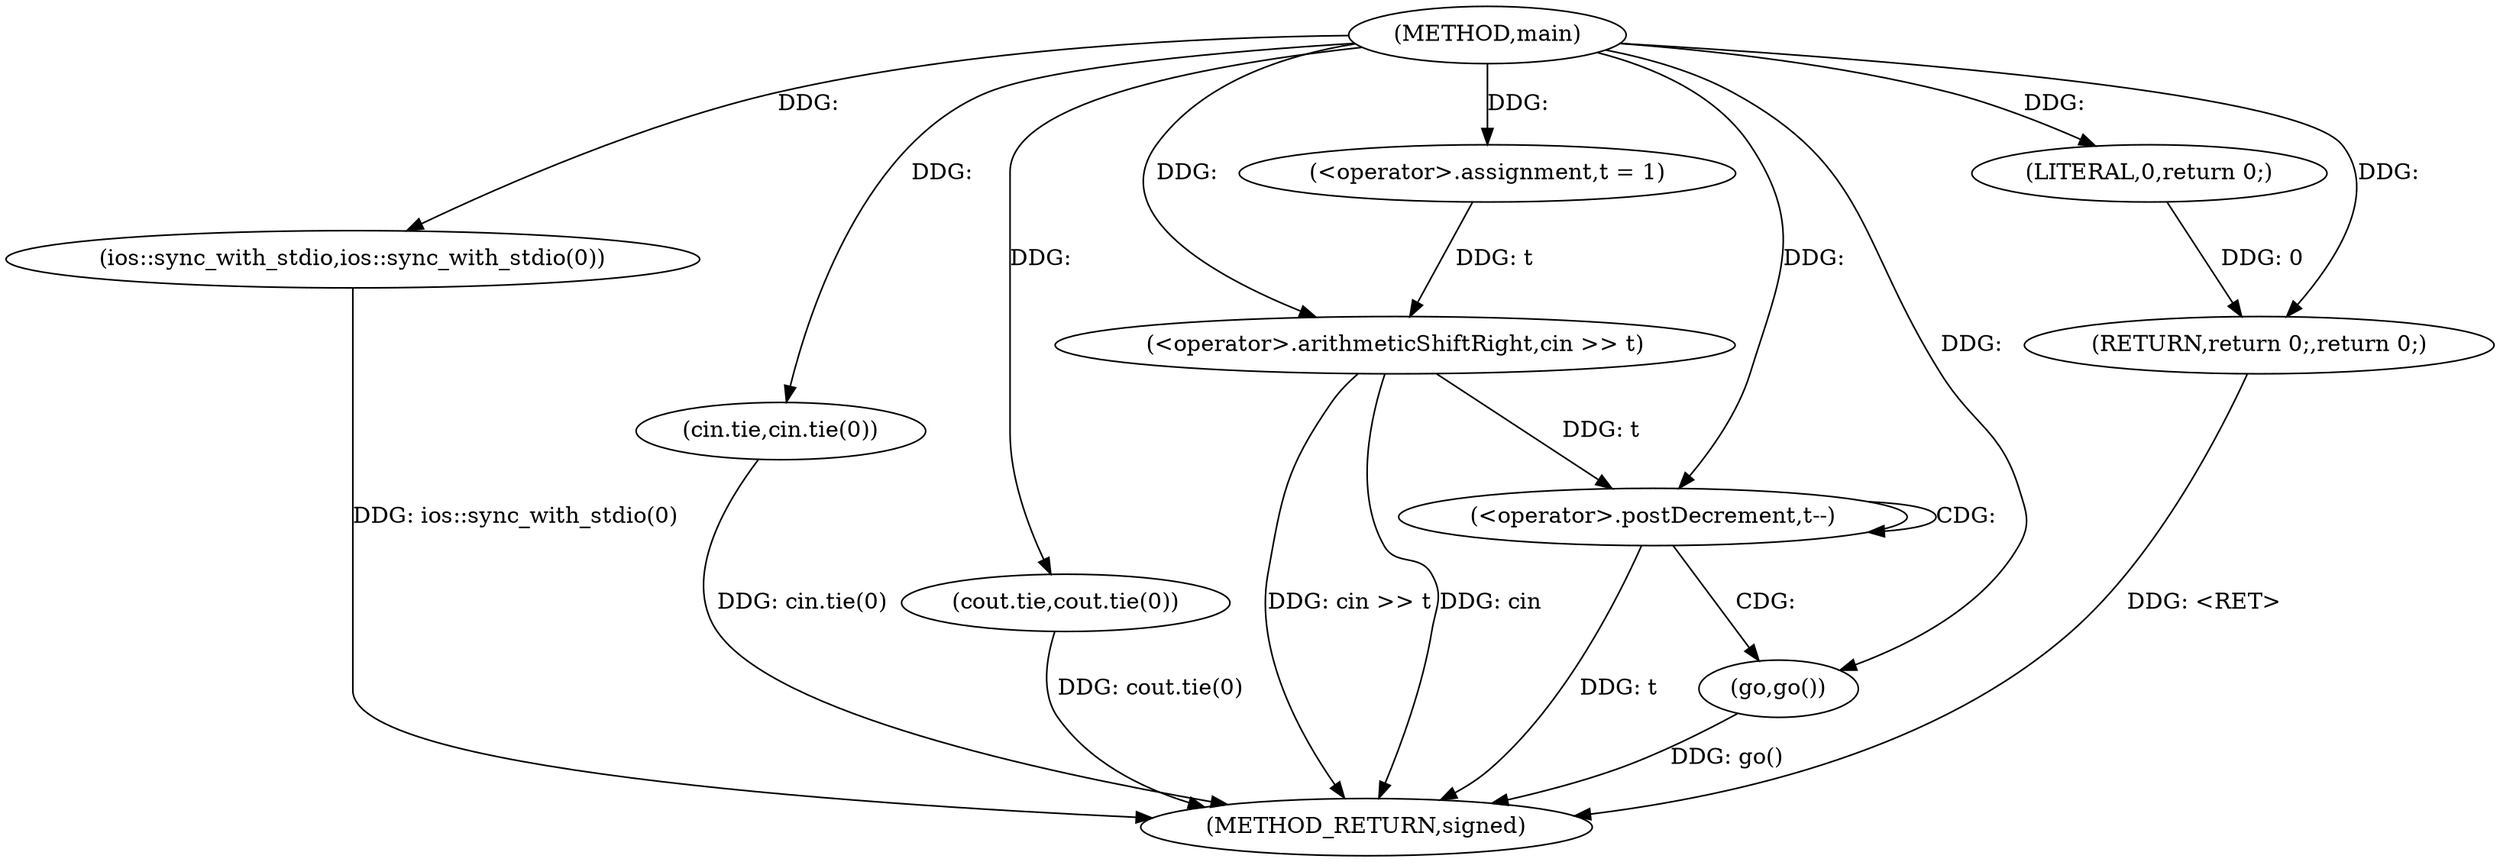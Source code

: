 digraph "main" {  
"1000161" [label = "(METHOD,main)" ]
"1000183" [label = "(METHOD_RETURN,signed)" ]
"1000163" [label = "(ios::sync_with_stdio,ios::sync_with_stdio(0))" ]
"1000165" [label = "(cin.tie,cin.tie(0))" ]
"1000167" [label = "(cout.tie,cout.tie(0))" ]
"1000170" [label = "(<operator>.assignment,t = 1)" ]
"1000173" [label = "(<operator>.arithmeticShiftRight,cin >> t)" ]
"1000181" [label = "(RETURN,return 0;,return 0;)" ]
"1000177" [label = "(<operator>.postDecrement,t--)" ]
"1000182" [label = "(LITERAL,0,return 0;)" ]
"1000180" [label = "(go,go())" ]
  "1000181" -> "1000183"  [ label = "DDG: <RET>"] 
  "1000163" -> "1000183"  [ label = "DDG: ios::sync_with_stdio(0)"] 
  "1000165" -> "1000183"  [ label = "DDG: cin.tie(0)"] 
  "1000167" -> "1000183"  [ label = "DDG: cout.tie(0)"] 
  "1000173" -> "1000183"  [ label = "DDG: cin >> t"] 
  "1000177" -> "1000183"  [ label = "DDG: t"] 
  "1000180" -> "1000183"  [ label = "DDG: go()"] 
  "1000173" -> "1000183"  [ label = "DDG: cin"] 
  "1000161" -> "1000170"  [ label = "DDG: "] 
  "1000182" -> "1000181"  [ label = "DDG: 0"] 
  "1000161" -> "1000181"  [ label = "DDG: "] 
  "1000161" -> "1000163"  [ label = "DDG: "] 
  "1000161" -> "1000165"  [ label = "DDG: "] 
  "1000161" -> "1000167"  [ label = "DDG: "] 
  "1000161" -> "1000173"  [ label = "DDG: "] 
  "1000170" -> "1000173"  [ label = "DDG: t"] 
  "1000161" -> "1000182"  [ label = "DDG: "] 
  "1000173" -> "1000177"  [ label = "DDG: t"] 
  "1000161" -> "1000177"  [ label = "DDG: "] 
  "1000161" -> "1000180"  [ label = "DDG: "] 
  "1000177" -> "1000180"  [ label = "CDG: "] 
  "1000177" -> "1000177"  [ label = "CDG: "] 
}
